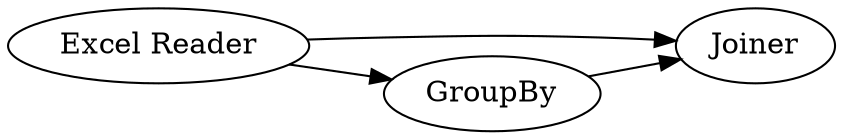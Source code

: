 digraph {
	"-6849455086943839024_1" [label="Excel Reader"]
	"-6849455086943839024_3" [label=Joiner]
	"-6849455086943839024_2" [label=GroupBy]
	"-6849455086943839024_1" -> "-6849455086943839024_3"
	"-6849455086943839024_2" -> "-6849455086943839024_3"
	"-6849455086943839024_1" -> "-6849455086943839024_2"
	rankdir=LR
}
